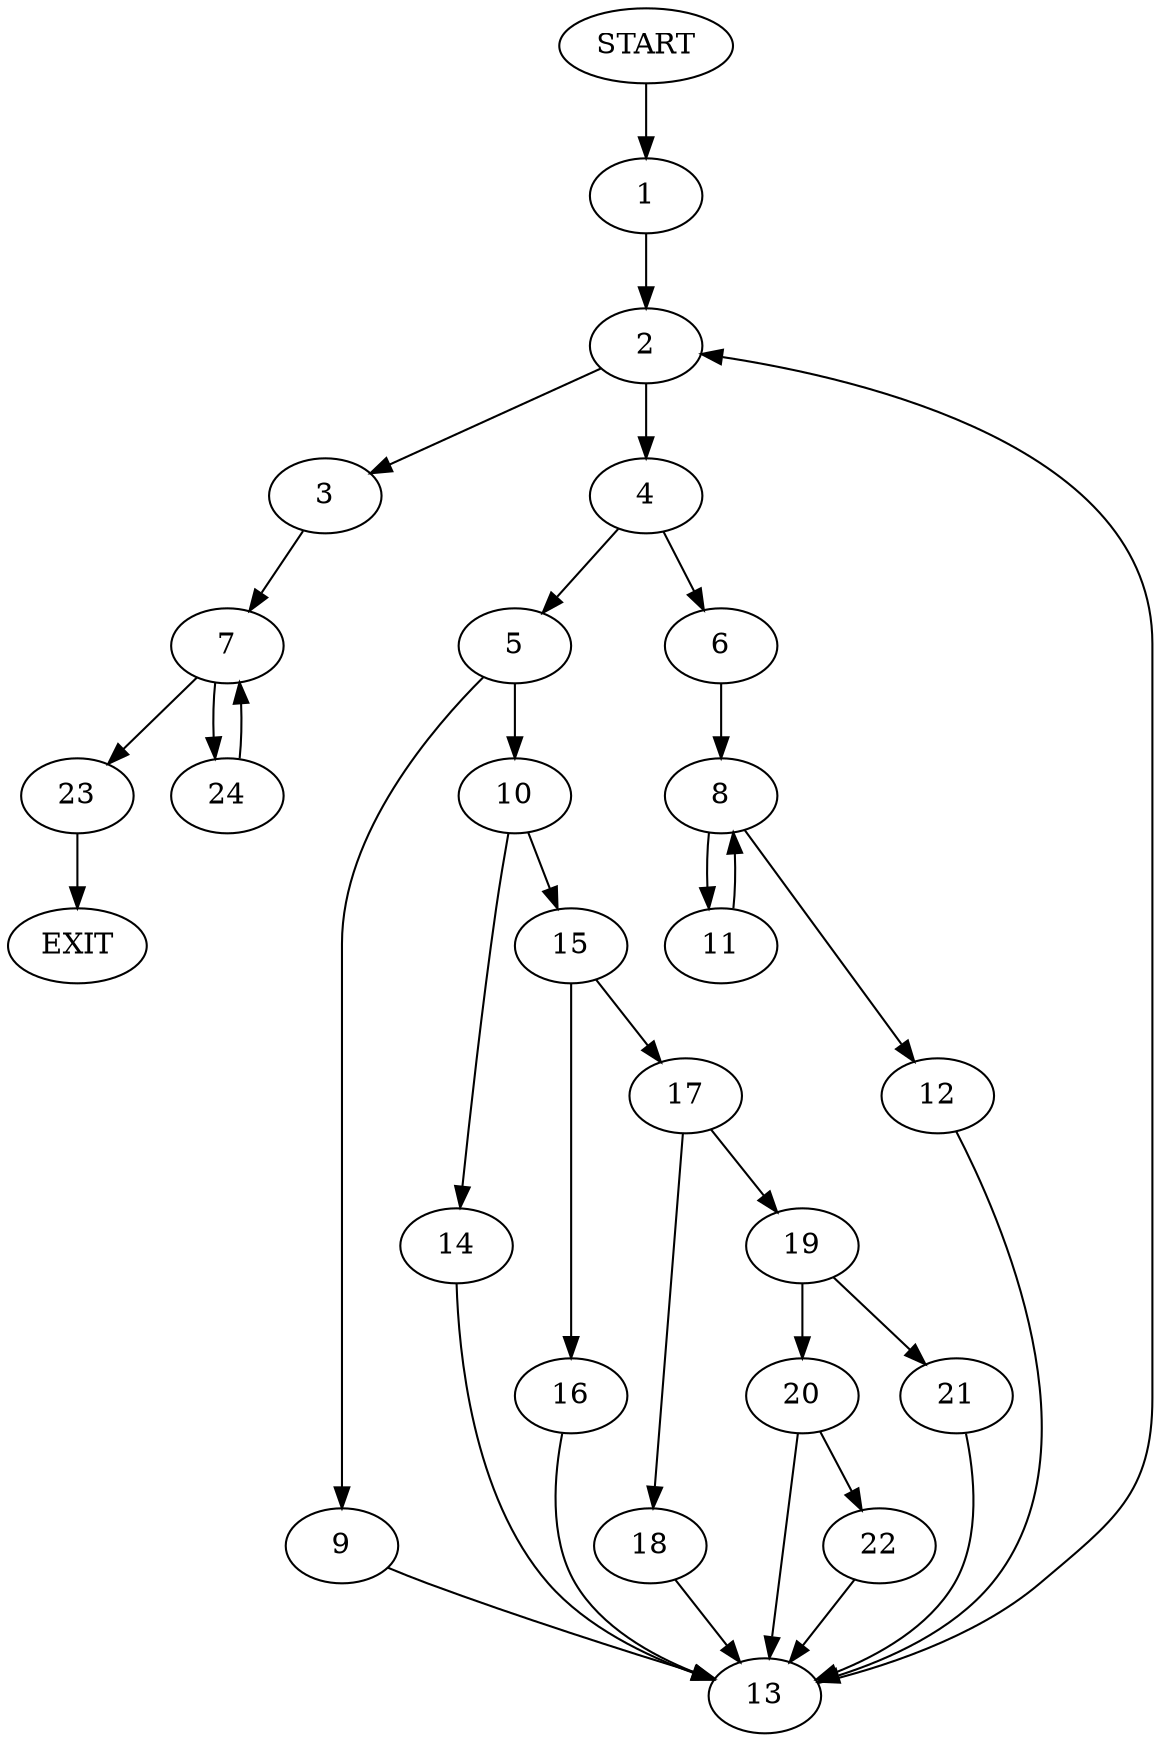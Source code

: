 digraph {
0 [label="START"]
25 [label="EXIT"]
0 -> 1
1 -> 2
2 -> 3
2 -> 4
4 -> 5
4 -> 6
3 -> 7
6 -> 8
5 -> 9
5 -> 10
8 -> 11
8 -> 12
11 -> 8
12 -> 13
13 -> 2
9 -> 13
10 -> 14
10 -> 15
15 -> 16
15 -> 17
14 -> 13
16 -> 13
17 -> 18
17 -> 19
19 -> 20
19 -> 21
18 -> 13
20 -> 22
20 -> 13
21 -> 13
22 -> 13
7 -> 23
7 -> 24
23 -> 25
24 -> 7
}
